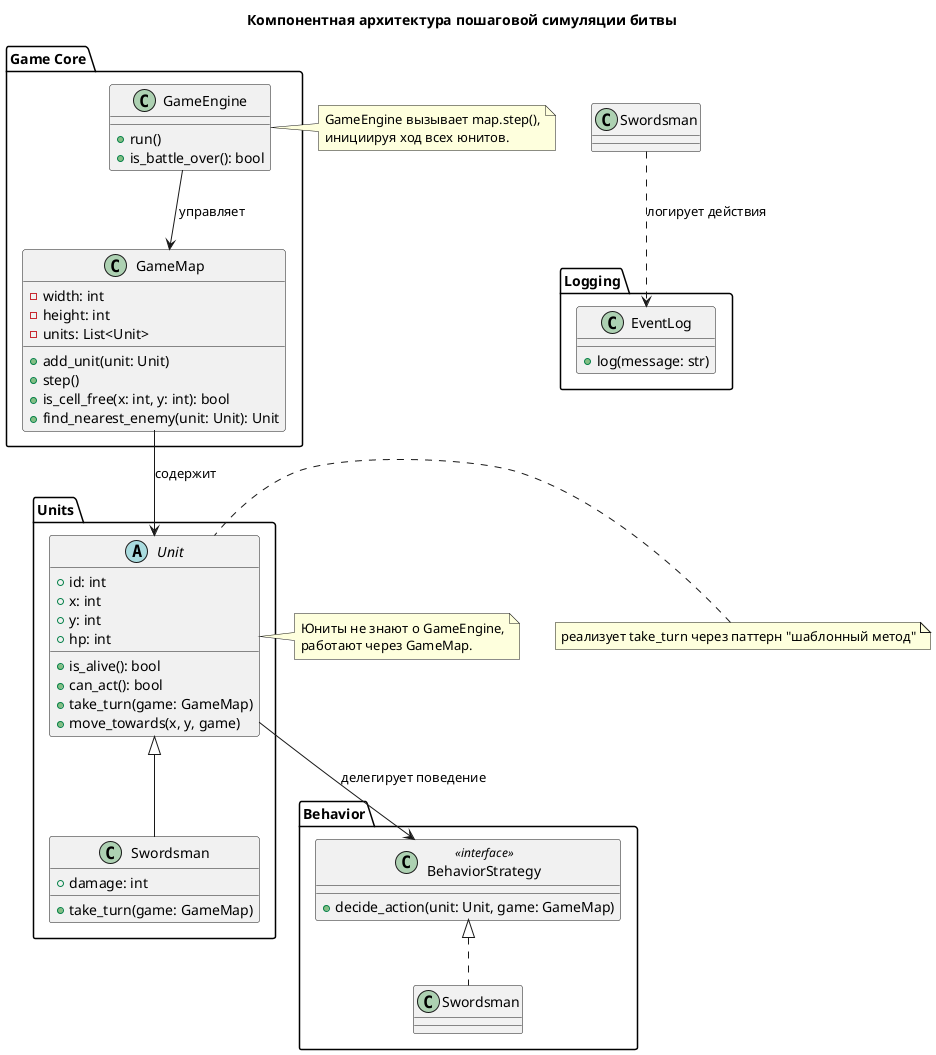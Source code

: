 @startuml Диаграмма классов
title Компонентная архитектура пошаговой симуляции битвы

package "Game Core" {
    class GameMap {
        - width: int
        - height: int
        - units: List<Unit>
        + add_unit(unit: Unit)
        + step()
        + is_cell_free(x: int, y: int): bool
        + find_nearest_enemy(unit: Unit): Unit
    }

    class GameEngine {
        + run()
        + is_battle_over(): bool
    }
}

package "Units" {
    abstract class Unit {
        + id: int
        + x: int
        + y: int
        + hp: int
        + is_alive(): bool
        + can_act(): bool
        + take_turn(game: GameMap)
        + move_towards(x, y, game)
    }

    class Swordsman {
        + damage: int
        + take_turn(game: GameMap)
    }

    Unit <|-- Swordsman
}

package "Behavior" {
    class BehaviorStrategy <<interface>> {
        + decide_action(unit: Unit, game: GameMap)
    }
    class Swordsman implements BehaviorStrategy
}

package "Logging" {
    class EventLog {
        + log(message: str)
    }
}

GameEngine --> GameMap : управляет
GameMap --> Unit : содержит
Unit --> BehaviorStrategy : делегирует поведение
Swordsman ..> EventLog : логирует действия

note right of GameEngine
  GameEngine вызывает map.step(),
  инициируя ход всех юнитов.
end note

note right of Unit
  Юниты не знают о GameEngine,
  работают через GameMap.
end note

note left of Unit
  реализует take_turn через паттерн "шаблонный метод"
end note

@enduml